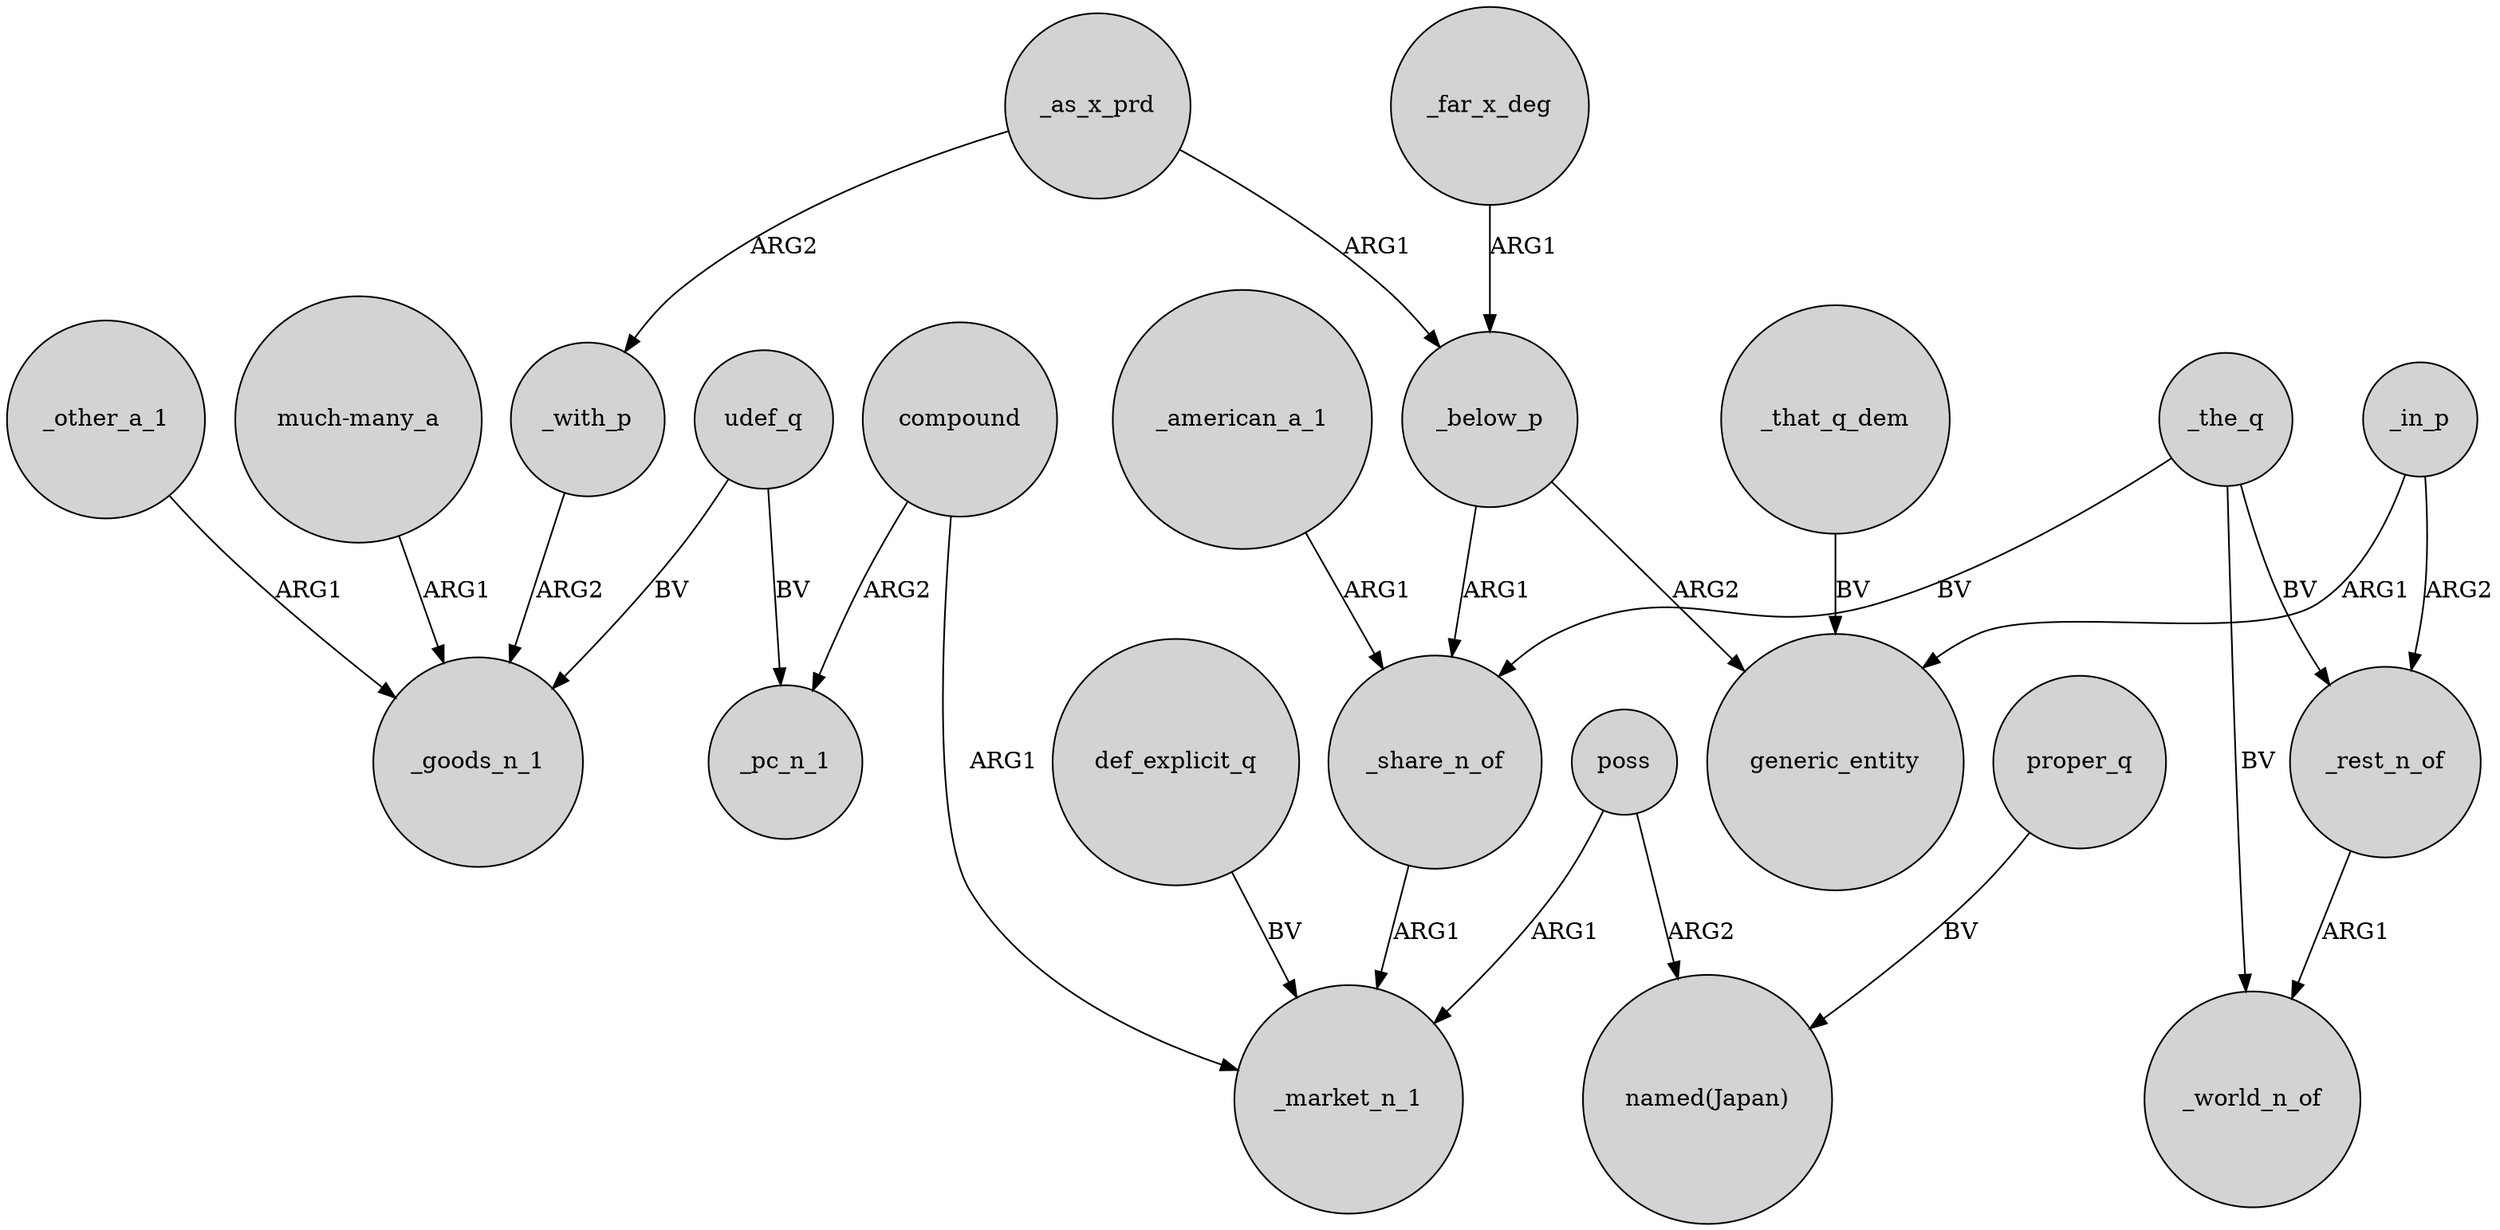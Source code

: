 digraph {
	node [shape=circle style=filled]
	_as_x_prd -> _with_p [label=ARG2]
	_far_x_deg -> _below_p [label=ARG1]
	_share_n_of -> _market_n_1 [label=ARG1]
	"much-many_a" -> _goods_n_1 [label=ARG1]
	_that_q_dem -> generic_entity [label=BV]
	_as_x_prd -> _below_p [label=ARG1]
	udef_q -> _pc_n_1 [label=BV]
	_the_q -> _share_n_of [label=BV]
	_rest_n_of -> _world_n_of [label=ARG1]
	def_explicit_q -> _market_n_1 [label=BV]
	_below_p -> generic_entity [label=ARG2]
	proper_q -> "named(Japan)" [label=BV]
	poss -> _market_n_1 [label=ARG1]
	_below_p -> _share_n_of [label=ARG1]
	_the_q -> _rest_n_of [label=BV]
	_other_a_1 -> _goods_n_1 [label=ARG1]
	poss -> "named(Japan)" [label=ARG2]
	udef_q -> _goods_n_1 [label=BV]
	compound -> _pc_n_1 [label=ARG2]
	_with_p -> _goods_n_1 [label=ARG2]
	_american_a_1 -> _share_n_of [label=ARG1]
	_in_p -> _rest_n_of [label=ARG2]
	compound -> _market_n_1 [label=ARG1]
	_in_p -> generic_entity [label=ARG1]
	_the_q -> _world_n_of [label=BV]
}
